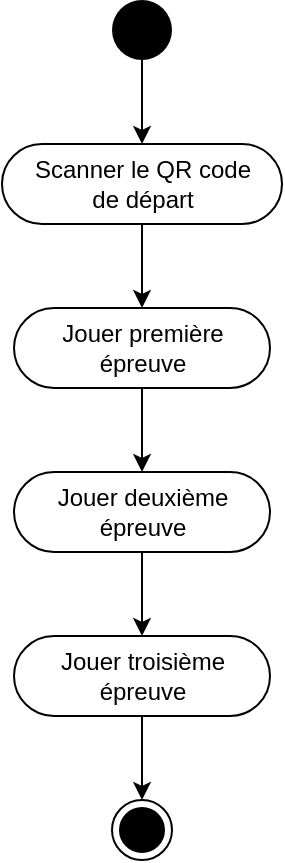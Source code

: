 <mxfile version="14.4.3" type="device"><diagram id="o4kMr_ioOngSfoxGmONr" name="Page-1"><mxGraphModel dx="1038" dy="599" grid="0" gridSize="10" guides="1" tooltips="1" connect="1" arrows="1" fold="1" page="1" pageScale="1" pageWidth="100000" pageHeight="1600" math="0" shadow="0"><root><mxCell id="0"/><mxCell id="1" parent="0"/><mxCell id="nivCKlVWcFkE4MQWBF83-6" style="edgeStyle=orthogonalEdgeStyle;rounded=0;orthogonalLoop=1;jettySize=auto;html=1;" parent="1" source="nivCKlVWcFkE4MQWBF83-2" target="nivCKlVWcFkE4MQWBF83-23" edge="1"><mxGeometry relative="1" as="geometry"><mxPoint x="343" y="211" as="targetPoint"/></mxGeometry></mxCell><mxCell id="nivCKlVWcFkE4MQWBF83-2" value="Scanner le QR code&lt;br&gt;de départ" style="html=1;align=center;verticalAlign=middle;rounded=1;absoluteArcSize=1;arcSize=65;dashed=0;" parent="1" vertex="1"><mxGeometry x="273" y="129" width="140" height="40" as="geometry"/></mxCell><mxCell id="nivCKlVWcFkE4MQWBF83-4" style="edgeStyle=orthogonalEdgeStyle;rounded=0;orthogonalLoop=1;jettySize=auto;html=1;" parent="1" source="nivCKlVWcFkE4MQWBF83-3" target="nivCKlVWcFkE4MQWBF83-2" edge="1"><mxGeometry relative="1" as="geometry"/></mxCell><mxCell id="nivCKlVWcFkE4MQWBF83-3" value="" style="ellipse;fillColor=#000000;strokeColor=none;" parent="1" vertex="1"><mxGeometry x="328" y="57" width="30" height="30" as="geometry"/></mxCell><mxCell id="nivCKlVWcFkE4MQWBF83-27" style="edgeStyle=orthogonalEdgeStyle;rounded=0;orthogonalLoop=1;jettySize=auto;html=1;" parent="1" source="nivCKlVWcFkE4MQWBF83-23" target="nivCKlVWcFkE4MQWBF83-25" edge="1"><mxGeometry relative="1" as="geometry"/></mxCell><mxCell id="nivCKlVWcFkE4MQWBF83-23" value="Jouer première&lt;br&gt;épreuve" style="html=1;align=center;verticalAlign=middle;rounded=1;absoluteArcSize=1;arcSize=91;dashed=0;" parent="1" vertex="1"><mxGeometry x="279" y="211" width="128" height="40" as="geometry"/></mxCell><mxCell id="nivCKlVWcFkE4MQWBF83-28" style="edgeStyle=orthogonalEdgeStyle;rounded=0;orthogonalLoop=1;jettySize=auto;html=1;" parent="1" source="nivCKlVWcFkE4MQWBF83-25" target="nivCKlVWcFkE4MQWBF83-26" edge="1"><mxGeometry relative="1" as="geometry"/></mxCell><mxCell id="nivCKlVWcFkE4MQWBF83-25" value="Jouer deuxième&lt;br&gt;épreuve" style="html=1;align=center;verticalAlign=middle;rounded=1;absoluteArcSize=1;arcSize=91;dashed=0;" parent="1" vertex="1"><mxGeometry x="279" y="293" width="128" height="40" as="geometry"/></mxCell><mxCell id="nivCKlVWcFkE4MQWBF83-30" style="edgeStyle=orthogonalEdgeStyle;rounded=0;orthogonalLoop=1;jettySize=auto;html=1;" parent="1" source="nivCKlVWcFkE4MQWBF83-26" target="nivCKlVWcFkE4MQWBF83-29" edge="1"><mxGeometry relative="1" as="geometry"/></mxCell><mxCell id="nivCKlVWcFkE4MQWBF83-26" value="Jouer troisième&lt;br&gt;épreuve" style="html=1;align=center;verticalAlign=middle;rounded=1;absoluteArcSize=1;arcSize=91;dashed=0;" parent="1" vertex="1"><mxGeometry x="279" y="375" width="128" height="40" as="geometry"/></mxCell><mxCell id="nivCKlVWcFkE4MQWBF83-29" value="" style="ellipse;html=1;shape=endState;fillColor=#000000;strokeColor=#000000;align=center;" parent="1" vertex="1"><mxGeometry x="328" y="457" width="30" height="30" as="geometry"/></mxCell></root></mxGraphModel></diagram></mxfile>